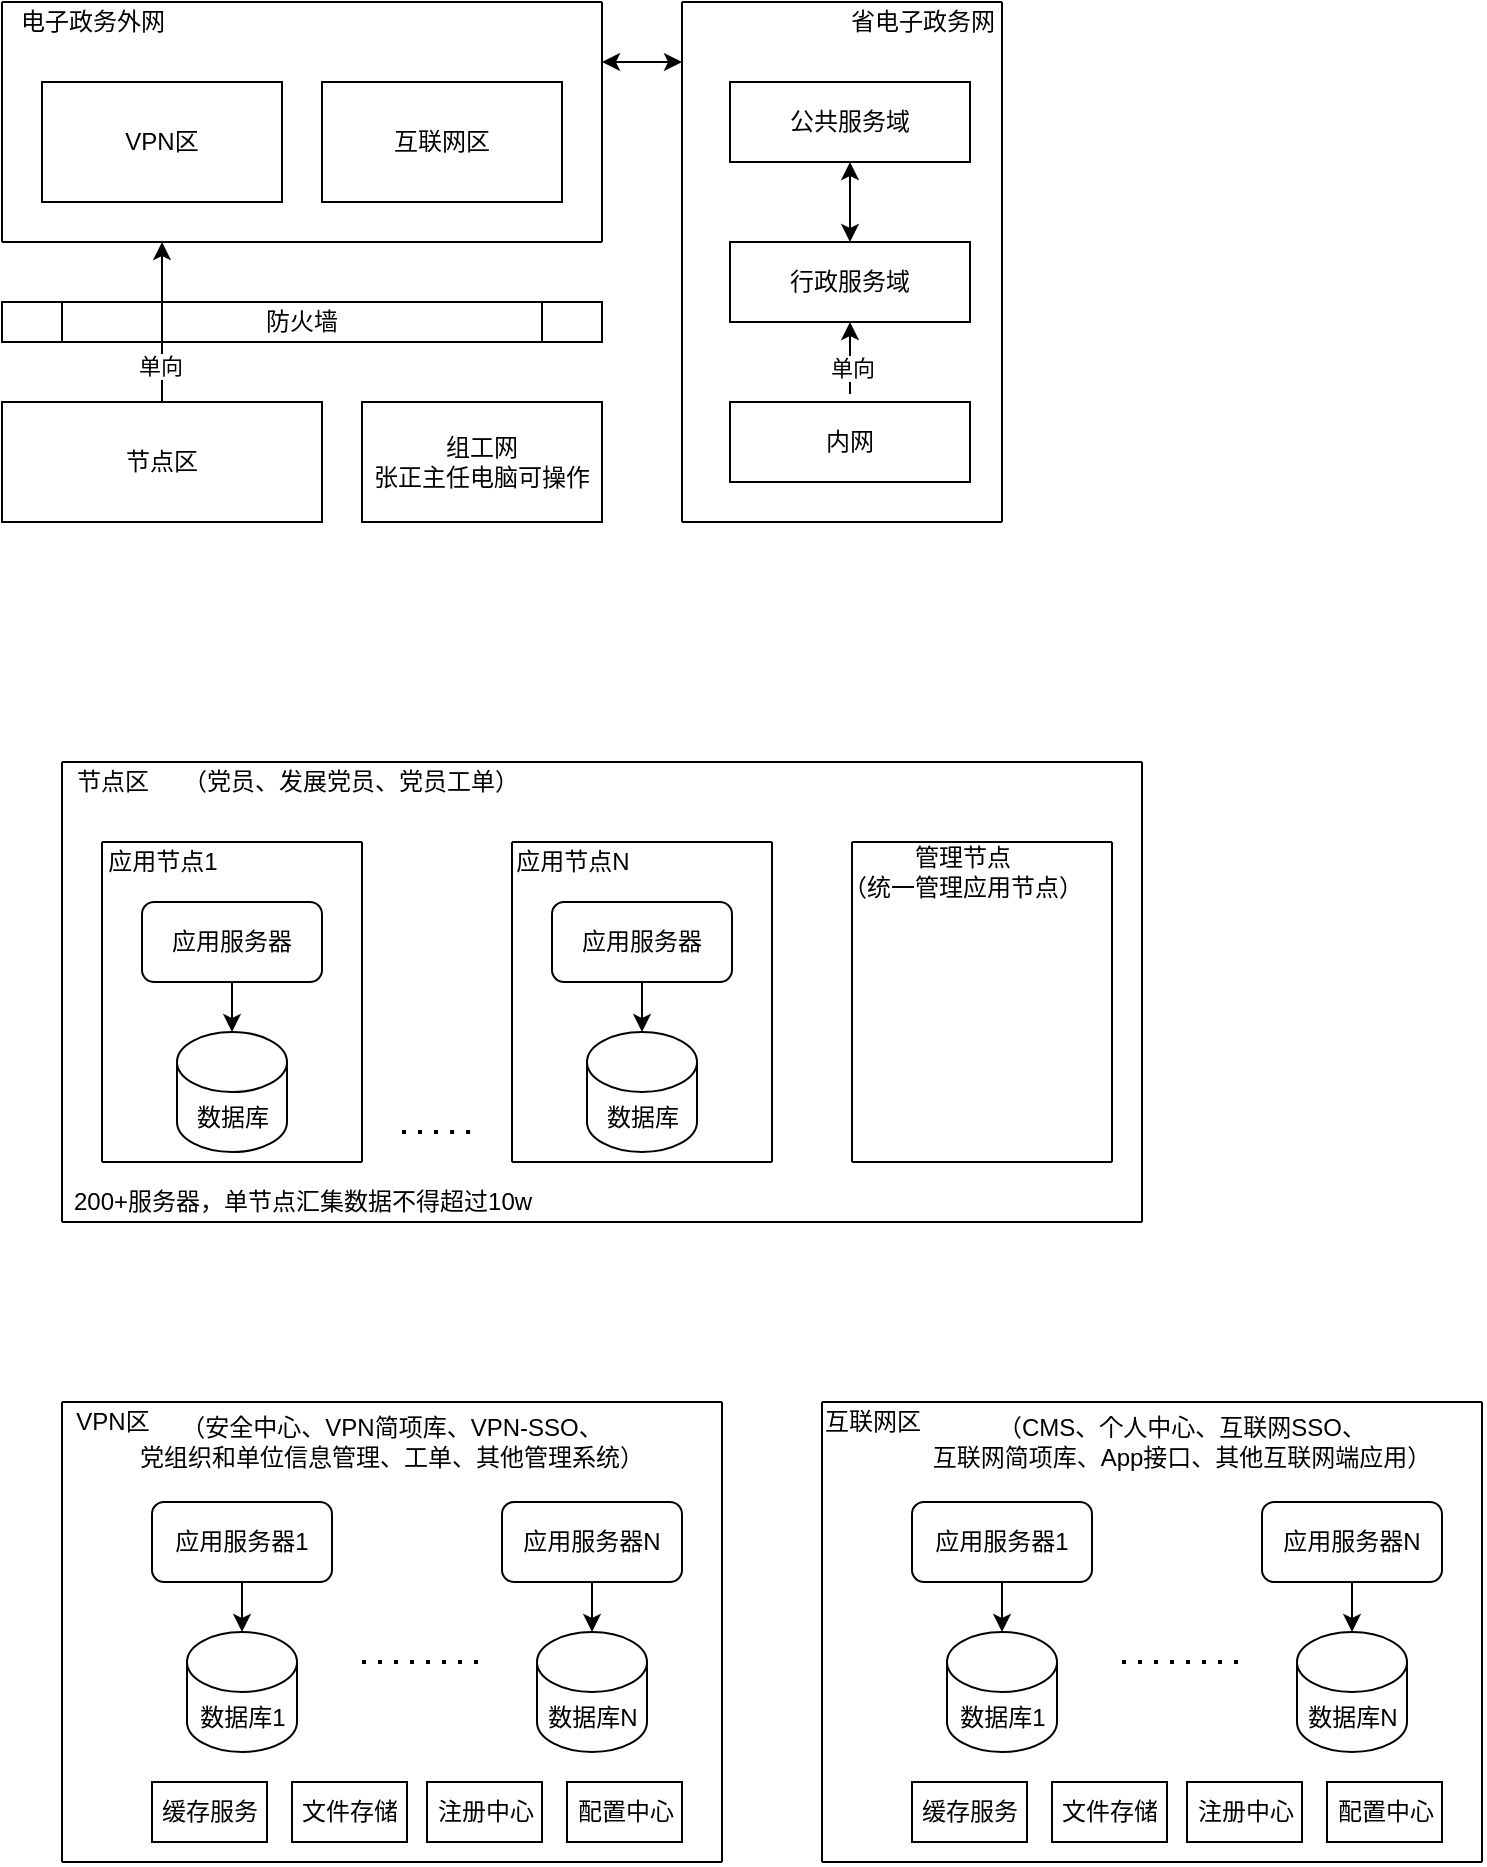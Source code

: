 <mxfile version="14.1.8" type="github">
  <diagram id="SYbEgcinNRKj9kmDJbq_" name="Page-1">
    <mxGraphModel dx="636" dy="356" grid="1" gridSize="10" guides="1" tooltips="1" connect="1" arrows="1" fold="1" page="1" pageScale="1" pageWidth="827" pageHeight="1169" math="0" shadow="0">
      <root>
        <mxCell id="0" />
        <mxCell id="1" parent="0" />
        <mxCell id="ao2a46Y-bcIXZqaaUjhU-2" value="VPN区" style="rounded=0;whiteSpace=wrap;html=1;" vertex="1" parent="1">
          <mxGeometry x="60" y="80" width="120" height="60" as="geometry" />
        </mxCell>
        <mxCell id="ao2a46Y-bcIXZqaaUjhU-3" value="互联网区" style="rounded=0;whiteSpace=wrap;html=1;" vertex="1" parent="1">
          <mxGeometry x="200" y="80" width="120" height="60" as="geometry" />
        </mxCell>
        <mxCell id="ao2a46Y-bcIXZqaaUjhU-4" value="节点区" style="rounded=0;whiteSpace=wrap;html=1;" vertex="1" parent="1">
          <mxGeometry x="40" y="240" width="160" height="60" as="geometry" />
        </mxCell>
        <mxCell id="ao2a46Y-bcIXZqaaUjhU-5" value="组工网&lt;br&gt;张正主任电脑可操作" style="rounded=0;whiteSpace=wrap;html=1;" vertex="1" parent="1">
          <mxGeometry x="220" y="240" width="120" height="60" as="geometry" />
        </mxCell>
        <mxCell id="ao2a46Y-bcIXZqaaUjhU-7" value="" style="endArrow=none;html=1;" edge="1" parent="1">
          <mxGeometry width="50" height="50" relative="1" as="geometry">
            <mxPoint x="40" y="160" as="sourcePoint" />
            <mxPoint x="40" y="40" as="targetPoint" />
          </mxGeometry>
        </mxCell>
        <mxCell id="ao2a46Y-bcIXZqaaUjhU-8" value="" style="endArrow=none;html=1;" edge="1" parent="1">
          <mxGeometry width="50" height="50" relative="1" as="geometry">
            <mxPoint x="40" y="160" as="sourcePoint" />
            <mxPoint x="340" y="160" as="targetPoint" />
          </mxGeometry>
        </mxCell>
        <mxCell id="ao2a46Y-bcIXZqaaUjhU-9" value="" style="endArrow=none;html=1;" edge="1" parent="1">
          <mxGeometry width="50" height="50" relative="1" as="geometry">
            <mxPoint x="40" y="40" as="sourcePoint" />
            <mxPoint x="340" y="40" as="targetPoint" />
          </mxGeometry>
        </mxCell>
        <mxCell id="ao2a46Y-bcIXZqaaUjhU-10" value="" style="endArrow=none;html=1;" edge="1" parent="1">
          <mxGeometry width="50" height="50" relative="1" as="geometry">
            <mxPoint x="340" y="160" as="sourcePoint" />
            <mxPoint x="340" y="40" as="targetPoint" />
          </mxGeometry>
        </mxCell>
        <mxCell id="ao2a46Y-bcIXZqaaUjhU-11" value="电子政务外网" style="text;html=1;align=center;verticalAlign=middle;resizable=0;points=[];autosize=1;" vertex="1" parent="1">
          <mxGeometry x="40" y="40" width="90" height="20" as="geometry" />
        </mxCell>
        <mxCell id="ao2a46Y-bcIXZqaaUjhU-12" value="防火墙" style="shape=process;whiteSpace=wrap;html=1;backgroundOutline=1;" vertex="1" parent="1">
          <mxGeometry x="40" y="190" width="300" height="20" as="geometry" />
        </mxCell>
        <mxCell id="ao2a46Y-bcIXZqaaUjhU-13" value="" style="endArrow=classic;html=1;exitX=0.5;exitY=0;exitDx=0;exitDy=0;" edge="1" parent="1" source="ao2a46Y-bcIXZqaaUjhU-4">
          <mxGeometry width="50" height="50" relative="1" as="geometry">
            <mxPoint x="250" y="210" as="sourcePoint" />
            <mxPoint x="120" y="160" as="targetPoint" />
          </mxGeometry>
        </mxCell>
        <mxCell id="ao2a46Y-bcIXZqaaUjhU-14" value="单向" style="edgeLabel;html=1;align=center;verticalAlign=middle;resizable=0;points=[];" vertex="1" connectable="0" parent="ao2a46Y-bcIXZqaaUjhU-13">
          <mxGeometry x="-0.543" y="1" relative="1" as="geometry">
            <mxPoint as="offset" />
          </mxGeometry>
        </mxCell>
        <mxCell id="ao2a46Y-bcIXZqaaUjhU-15" value="公共服务域" style="rounded=0;whiteSpace=wrap;html=1;" vertex="1" parent="1">
          <mxGeometry x="404" y="80" width="120" height="40" as="geometry" />
        </mxCell>
        <mxCell id="ao2a46Y-bcIXZqaaUjhU-16" value="行政服务域" style="rounded=0;whiteSpace=wrap;html=1;" vertex="1" parent="1">
          <mxGeometry x="404" y="160" width="120" height="40" as="geometry" />
        </mxCell>
        <mxCell id="ao2a46Y-bcIXZqaaUjhU-17" value="内网" style="rounded=0;whiteSpace=wrap;html=1;" vertex="1" parent="1">
          <mxGeometry x="404" y="240" width="120" height="40" as="geometry" />
        </mxCell>
        <mxCell id="ao2a46Y-bcIXZqaaUjhU-19" value="" style="endArrow=none;html=1;" edge="1" parent="1">
          <mxGeometry width="50" height="50" relative="1" as="geometry">
            <mxPoint x="380" y="300" as="sourcePoint" />
            <mxPoint x="380" y="40" as="targetPoint" />
          </mxGeometry>
        </mxCell>
        <mxCell id="ao2a46Y-bcIXZqaaUjhU-20" value="" style="endArrow=none;html=1;" edge="1" parent="1">
          <mxGeometry width="50" height="50" relative="1" as="geometry">
            <mxPoint x="540" y="300" as="sourcePoint" />
            <mxPoint x="540" y="40" as="targetPoint" />
          </mxGeometry>
        </mxCell>
        <mxCell id="ao2a46Y-bcIXZqaaUjhU-21" value="" style="endArrow=classic;startArrow=classic;html=1;entryX=0.5;entryY=1;entryDx=0;entryDy=0;" edge="1" parent="1" source="ao2a46Y-bcIXZqaaUjhU-16" target="ao2a46Y-bcIXZqaaUjhU-15">
          <mxGeometry width="50" height="50" relative="1" as="geometry">
            <mxPoint x="290" y="200" as="sourcePoint" />
            <mxPoint x="340" y="150" as="targetPoint" />
          </mxGeometry>
        </mxCell>
        <mxCell id="ao2a46Y-bcIXZqaaUjhU-22" value="" style="endArrow=classic;html=1;entryX=0.5;entryY=1;entryDx=0;entryDy=0;" edge="1" parent="1" target="ao2a46Y-bcIXZqaaUjhU-16">
          <mxGeometry width="50" height="50" relative="1" as="geometry">
            <mxPoint x="464" y="236" as="sourcePoint" />
            <mxPoint x="340" y="150" as="targetPoint" />
          </mxGeometry>
        </mxCell>
        <mxCell id="ao2a46Y-bcIXZqaaUjhU-23" value="单向" style="edgeLabel;html=1;align=center;verticalAlign=middle;resizable=0;points=[];" vertex="1" connectable="0" parent="ao2a46Y-bcIXZqaaUjhU-22">
          <mxGeometry x="-0.27" y="-1" relative="1" as="geometry">
            <mxPoint as="offset" />
          </mxGeometry>
        </mxCell>
        <mxCell id="ao2a46Y-bcIXZqaaUjhU-24" value="" style="endArrow=none;html=1;" edge="1" parent="1">
          <mxGeometry width="50" height="50" relative="1" as="geometry">
            <mxPoint x="380" y="300" as="sourcePoint" />
            <mxPoint x="540" y="300" as="targetPoint" />
          </mxGeometry>
        </mxCell>
        <mxCell id="ao2a46Y-bcIXZqaaUjhU-25" value="" style="endArrow=none;html=1;" edge="1" parent="1">
          <mxGeometry width="50" height="50" relative="1" as="geometry">
            <mxPoint x="380" y="40" as="sourcePoint" />
            <mxPoint x="540" y="40" as="targetPoint" />
          </mxGeometry>
        </mxCell>
        <mxCell id="ao2a46Y-bcIXZqaaUjhU-26" value="省电子政务网" style="text;html=1;align=center;verticalAlign=middle;resizable=0;points=[];autosize=1;" vertex="1" parent="1">
          <mxGeometry x="455" y="40" width="90" height="20" as="geometry" />
        </mxCell>
        <mxCell id="ao2a46Y-bcIXZqaaUjhU-27" value="" style="endArrow=classic;startArrow=classic;html=1;" edge="1" parent="1">
          <mxGeometry width="50" height="50" relative="1" as="geometry">
            <mxPoint x="340" y="70" as="sourcePoint" />
            <mxPoint x="380" y="70" as="targetPoint" />
          </mxGeometry>
        </mxCell>
        <mxCell id="ao2a46Y-bcIXZqaaUjhU-29" value="应用服务器" style="rounded=1;whiteSpace=wrap;html=1;" vertex="1" parent="1">
          <mxGeometry x="110" y="490" width="90" height="40" as="geometry" />
        </mxCell>
        <mxCell id="ao2a46Y-bcIXZqaaUjhU-33" value="数据库" style="shape=cylinder3;whiteSpace=wrap;html=1;boundedLbl=1;backgroundOutline=1;size=15;" vertex="1" parent="1">
          <mxGeometry x="127.5" y="555" width="55" height="60" as="geometry" />
        </mxCell>
        <mxCell id="ao2a46Y-bcIXZqaaUjhU-34" value="" style="endArrow=classic;html=1;exitX=0.5;exitY=1;exitDx=0;exitDy=0;" edge="1" parent="1" source="ao2a46Y-bcIXZqaaUjhU-29" target="ao2a46Y-bcIXZqaaUjhU-33">
          <mxGeometry width="50" height="50" relative="1" as="geometry">
            <mxPoint x="290" y="540" as="sourcePoint" />
            <mxPoint x="340" y="490" as="targetPoint" />
          </mxGeometry>
        </mxCell>
        <mxCell id="ao2a46Y-bcIXZqaaUjhU-35" value="" style="endArrow=none;html=1;" edge="1" parent="1">
          <mxGeometry width="50" height="50" relative="1" as="geometry">
            <mxPoint x="90" y="620" as="sourcePoint" />
            <mxPoint x="90" y="460" as="targetPoint" />
          </mxGeometry>
        </mxCell>
        <mxCell id="ao2a46Y-bcIXZqaaUjhU-36" value="" style="endArrow=none;html=1;" edge="1" parent="1">
          <mxGeometry width="50" height="50" relative="1" as="geometry">
            <mxPoint x="90" y="460" as="sourcePoint" />
            <mxPoint x="220" y="460" as="targetPoint" />
          </mxGeometry>
        </mxCell>
        <mxCell id="ao2a46Y-bcIXZqaaUjhU-37" value="" style="endArrow=none;html=1;" edge="1" parent="1">
          <mxGeometry width="50" height="50" relative="1" as="geometry">
            <mxPoint x="220" y="620" as="sourcePoint" />
            <mxPoint x="220" y="460" as="targetPoint" />
          </mxGeometry>
        </mxCell>
        <mxCell id="ao2a46Y-bcIXZqaaUjhU-38" value="" style="endArrow=none;html=1;" edge="1" parent="1">
          <mxGeometry width="50" height="50" relative="1" as="geometry">
            <mxPoint x="90" y="620" as="sourcePoint" />
            <mxPoint x="220" y="620" as="targetPoint" />
          </mxGeometry>
        </mxCell>
        <mxCell id="ao2a46Y-bcIXZqaaUjhU-39" value="应用节点1" style="text;html=1;align=center;verticalAlign=middle;resizable=0;points=[];autosize=1;" vertex="1" parent="1">
          <mxGeometry x="85" y="460" width="70" height="20" as="geometry" />
        </mxCell>
        <mxCell id="ao2a46Y-bcIXZqaaUjhU-40" value="应用服务器" style="rounded=1;whiteSpace=wrap;html=1;" vertex="1" parent="1">
          <mxGeometry x="315" y="490" width="90" height="40" as="geometry" />
        </mxCell>
        <mxCell id="ao2a46Y-bcIXZqaaUjhU-41" value="数据库" style="shape=cylinder3;whiteSpace=wrap;html=1;boundedLbl=1;backgroundOutline=1;size=15;" vertex="1" parent="1">
          <mxGeometry x="332.5" y="555" width="55" height="60" as="geometry" />
        </mxCell>
        <mxCell id="ao2a46Y-bcIXZqaaUjhU-42" value="" style="endArrow=classic;html=1;exitX=0.5;exitY=1;exitDx=0;exitDy=0;" edge="1" parent="1" source="ao2a46Y-bcIXZqaaUjhU-40" target="ao2a46Y-bcIXZqaaUjhU-41">
          <mxGeometry width="50" height="50" relative="1" as="geometry">
            <mxPoint x="495" y="540" as="sourcePoint" />
            <mxPoint x="545" y="490" as="targetPoint" />
          </mxGeometry>
        </mxCell>
        <mxCell id="ao2a46Y-bcIXZqaaUjhU-43" value="" style="endArrow=none;html=1;" edge="1" parent="1">
          <mxGeometry width="50" height="50" relative="1" as="geometry">
            <mxPoint x="295" y="620" as="sourcePoint" />
            <mxPoint x="295" y="460" as="targetPoint" />
          </mxGeometry>
        </mxCell>
        <mxCell id="ao2a46Y-bcIXZqaaUjhU-44" value="" style="endArrow=none;html=1;" edge="1" parent="1">
          <mxGeometry width="50" height="50" relative="1" as="geometry">
            <mxPoint x="295" y="460" as="sourcePoint" />
            <mxPoint x="425" y="460" as="targetPoint" />
          </mxGeometry>
        </mxCell>
        <mxCell id="ao2a46Y-bcIXZqaaUjhU-45" value="" style="endArrow=none;html=1;" edge="1" parent="1">
          <mxGeometry width="50" height="50" relative="1" as="geometry">
            <mxPoint x="425" y="620" as="sourcePoint" />
            <mxPoint x="425" y="460" as="targetPoint" />
          </mxGeometry>
        </mxCell>
        <mxCell id="ao2a46Y-bcIXZqaaUjhU-46" value="" style="endArrow=none;html=1;" edge="1" parent="1">
          <mxGeometry width="50" height="50" relative="1" as="geometry">
            <mxPoint x="295" y="620" as="sourcePoint" />
            <mxPoint x="425" y="620" as="targetPoint" />
          </mxGeometry>
        </mxCell>
        <mxCell id="ao2a46Y-bcIXZqaaUjhU-47" value="应用节点N" style="text;html=1;align=center;verticalAlign=middle;resizable=0;points=[];autosize=1;" vertex="1" parent="1">
          <mxGeometry x="290" y="460" width="70" height="20" as="geometry" />
        </mxCell>
        <mxCell id="ao2a46Y-bcIXZqaaUjhU-48" value="" style="endArrow=none;dashed=1;html=1;dashPattern=1 3;strokeWidth=2;" edge="1" parent="1">
          <mxGeometry width="50" height="50" relative="1" as="geometry">
            <mxPoint x="240" y="605" as="sourcePoint" />
            <mxPoint x="280" y="605" as="targetPoint" />
            <Array as="points">
              <mxPoint x="270" y="605" />
            </Array>
          </mxGeometry>
        </mxCell>
        <mxCell id="ao2a46Y-bcIXZqaaUjhU-49" value="" style="endArrow=none;html=1;" edge="1" parent="1">
          <mxGeometry width="50" height="50" relative="1" as="geometry">
            <mxPoint x="70" y="650" as="sourcePoint" />
            <mxPoint x="70" y="420" as="targetPoint" />
          </mxGeometry>
        </mxCell>
        <mxCell id="ao2a46Y-bcIXZqaaUjhU-50" value="" style="endArrow=none;html=1;" edge="1" parent="1">
          <mxGeometry width="50" height="50" relative="1" as="geometry">
            <mxPoint x="70" y="650" as="sourcePoint" />
            <mxPoint x="610" y="650" as="targetPoint" />
          </mxGeometry>
        </mxCell>
        <mxCell id="ao2a46Y-bcIXZqaaUjhU-51" value="" style="endArrow=none;html=1;" edge="1" parent="1">
          <mxGeometry width="50" height="50" relative="1" as="geometry">
            <mxPoint x="610" y="650" as="sourcePoint" />
            <mxPoint x="610" y="420" as="targetPoint" />
          </mxGeometry>
        </mxCell>
        <mxCell id="ao2a46Y-bcIXZqaaUjhU-52" value="" style="endArrow=none;html=1;" edge="1" parent="1">
          <mxGeometry width="50" height="50" relative="1" as="geometry">
            <mxPoint x="70" y="420" as="sourcePoint" />
            <mxPoint x="610" y="420" as="targetPoint" />
          </mxGeometry>
        </mxCell>
        <mxCell id="ao2a46Y-bcIXZqaaUjhU-53" value="节点区" style="text;html=1;align=center;verticalAlign=middle;resizable=0;points=[];autosize=1;" vertex="1" parent="1">
          <mxGeometry x="70" y="420" width="50" height="20" as="geometry" />
        </mxCell>
        <mxCell id="ao2a46Y-bcIXZqaaUjhU-54" value="（党员、发展党员、党员工单）" style="text;html=1;strokeColor=none;fillColor=none;align=center;verticalAlign=middle;whiteSpace=wrap;rounded=0;" vertex="1" parent="1">
          <mxGeometry x="127.5" y="420" width="172.5" height="20" as="geometry" />
        </mxCell>
        <mxCell id="ao2a46Y-bcIXZqaaUjhU-58" value="" style="endArrow=none;html=1;" edge="1" parent="1">
          <mxGeometry width="50" height="50" relative="1" as="geometry">
            <mxPoint x="465" y="620" as="sourcePoint" />
            <mxPoint x="465" y="460" as="targetPoint" />
          </mxGeometry>
        </mxCell>
        <mxCell id="ao2a46Y-bcIXZqaaUjhU-59" value="" style="endArrow=none;html=1;" edge="1" parent="1">
          <mxGeometry width="50" height="50" relative="1" as="geometry">
            <mxPoint x="465" y="460" as="sourcePoint" />
            <mxPoint x="595" y="460" as="targetPoint" />
          </mxGeometry>
        </mxCell>
        <mxCell id="ao2a46Y-bcIXZqaaUjhU-60" value="" style="endArrow=none;html=1;" edge="1" parent="1">
          <mxGeometry width="50" height="50" relative="1" as="geometry">
            <mxPoint x="595" y="620" as="sourcePoint" />
            <mxPoint x="595" y="460" as="targetPoint" />
          </mxGeometry>
        </mxCell>
        <mxCell id="ao2a46Y-bcIXZqaaUjhU-61" value="" style="endArrow=none;html=1;" edge="1" parent="1">
          <mxGeometry width="50" height="50" relative="1" as="geometry">
            <mxPoint x="465" y="620" as="sourcePoint" />
            <mxPoint x="595" y="620" as="targetPoint" />
          </mxGeometry>
        </mxCell>
        <mxCell id="ao2a46Y-bcIXZqaaUjhU-62" value="管理节点&lt;br&gt;（统一管理应用节点）" style="text;html=1;align=center;verticalAlign=middle;resizable=0;points=[];autosize=1;" vertex="1" parent="1">
          <mxGeometry x="450" y="460" width="140" height="30" as="geometry" />
        </mxCell>
        <mxCell id="ao2a46Y-bcIXZqaaUjhU-63" value="200+服务器，单节点汇集数据不得超过10w" style="text;html=1;align=center;verticalAlign=middle;resizable=0;points=[];autosize=1;" vertex="1" parent="1">
          <mxGeometry x="70" y="630" width="240" height="20" as="geometry" />
        </mxCell>
        <mxCell id="ao2a46Y-bcIXZqaaUjhU-64" value="应用服务器1" style="rounded=1;whiteSpace=wrap;html=1;" vertex="1" parent="1">
          <mxGeometry x="115" y="790" width="90" height="40" as="geometry" />
        </mxCell>
        <mxCell id="ao2a46Y-bcIXZqaaUjhU-65" value="数据库1" style="shape=cylinder3;whiteSpace=wrap;html=1;boundedLbl=1;backgroundOutline=1;size=15;" vertex="1" parent="1">
          <mxGeometry x="132.5" y="855" width="55" height="60" as="geometry" />
        </mxCell>
        <mxCell id="ao2a46Y-bcIXZqaaUjhU-66" value="" style="endArrow=classic;html=1;exitX=0.5;exitY=1;exitDx=0;exitDy=0;" edge="1" parent="1" source="ao2a46Y-bcIXZqaaUjhU-64" target="ao2a46Y-bcIXZqaaUjhU-65">
          <mxGeometry width="50" height="50" relative="1" as="geometry">
            <mxPoint x="295" y="840" as="sourcePoint" />
            <mxPoint x="345" y="790" as="targetPoint" />
          </mxGeometry>
        </mxCell>
        <mxCell id="ao2a46Y-bcIXZqaaUjhU-72" value="应用服务器N" style="rounded=1;whiteSpace=wrap;html=1;" vertex="1" parent="1">
          <mxGeometry x="290" y="790" width="90" height="40" as="geometry" />
        </mxCell>
        <mxCell id="ao2a46Y-bcIXZqaaUjhU-73" value="数据库N" style="shape=cylinder3;whiteSpace=wrap;html=1;boundedLbl=1;backgroundOutline=1;size=15;" vertex="1" parent="1">
          <mxGeometry x="307.5" y="855" width="55" height="60" as="geometry" />
        </mxCell>
        <mxCell id="ao2a46Y-bcIXZqaaUjhU-74" value="" style="endArrow=classic;html=1;exitX=0.5;exitY=1;exitDx=0;exitDy=0;" edge="1" parent="1" source="ao2a46Y-bcIXZqaaUjhU-72" target="ao2a46Y-bcIXZqaaUjhU-73">
          <mxGeometry width="50" height="50" relative="1" as="geometry">
            <mxPoint x="470" y="840" as="sourcePoint" />
            <mxPoint x="520" y="790" as="targetPoint" />
          </mxGeometry>
        </mxCell>
        <mxCell id="ao2a46Y-bcIXZqaaUjhU-81" value="" style="endArrow=none;html=1;" edge="1" parent="1">
          <mxGeometry width="50" height="50" relative="1" as="geometry">
            <mxPoint x="70" y="970" as="sourcePoint" />
            <mxPoint x="70" y="740" as="targetPoint" />
          </mxGeometry>
        </mxCell>
        <mxCell id="ao2a46Y-bcIXZqaaUjhU-82" value="" style="endArrow=none;html=1;" edge="1" parent="1">
          <mxGeometry width="50" height="50" relative="1" as="geometry">
            <mxPoint x="70" y="970" as="sourcePoint" />
            <mxPoint x="400" y="970" as="targetPoint" />
          </mxGeometry>
        </mxCell>
        <mxCell id="ao2a46Y-bcIXZqaaUjhU-83" value="" style="endArrow=none;html=1;" edge="1" parent="1">
          <mxGeometry width="50" height="50" relative="1" as="geometry">
            <mxPoint x="400" y="970" as="sourcePoint" />
            <mxPoint x="400" y="740" as="targetPoint" />
          </mxGeometry>
        </mxCell>
        <mxCell id="ao2a46Y-bcIXZqaaUjhU-84" value="" style="endArrow=none;html=1;" edge="1" parent="1">
          <mxGeometry width="50" height="50" relative="1" as="geometry">
            <mxPoint x="70" y="740" as="sourcePoint" />
            <mxPoint x="400" y="740" as="targetPoint" />
          </mxGeometry>
        </mxCell>
        <mxCell id="ao2a46Y-bcIXZqaaUjhU-85" value="VPN区" style="text;html=1;align=center;verticalAlign=middle;resizable=0;points=[];autosize=1;" vertex="1" parent="1">
          <mxGeometry x="70" y="740" width="50" height="20" as="geometry" />
        </mxCell>
        <mxCell id="ao2a46Y-bcIXZqaaUjhU-86" value="（安全中心、VPN简项库、VPN-SSO、&lt;br&gt;党组织和单位信息管理、工单、其他管理系统）" style="text;html=1;strokeColor=none;fillColor=none;align=center;verticalAlign=middle;whiteSpace=wrap;rounded=0;" vertex="1" parent="1">
          <mxGeometry x="100" y="750" width="270" height="20" as="geometry" />
        </mxCell>
        <mxCell id="ao2a46Y-bcIXZqaaUjhU-93" value="" style="endArrow=none;dashed=1;html=1;dashPattern=1 3;strokeWidth=2;" edge="1" parent="1">
          <mxGeometry width="50" height="50" relative="1" as="geometry">
            <mxPoint x="220" y="870" as="sourcePoint" />
            <mxPoint x="280" y="870" as="targetPoint" />
          </mxGeometry>
        </mxCell>
        <mxCell id="ao2a46Y-bcIXZqaaUjhU-94" value="缓存服务" style="rounded=0;whiteSpace=wrap;html=1;" vertex="1" parent="1">
          <mxGeometry x="115" y="930" width="57.5" height="30" as="geometry" />
        </mxCell>
        <mxCell id="ao2a46Y-bcIXZqaaUjhU-95" value="文件存储" style="rounded=0;whiteSpace=wrap;html=1;" vertex="1" parent="1">
          <mxGeometry x="185" y="930" width="57.5" height="30" as="geometry" />
        </mxCell>
        <mxCell id="ao2a46Y-bcIXZqaaUjhU-96" value="注册中心" style="rounded=0;whiteSpace=wrap;html=1;" vertex="1" parent="1">
          <mxGeometry x="252.5" y="930" width="57.5" height="30" as="geometry" />
        </mxCell>
        <mxCell id="ao2a46Y-bcIXZqaaUjhU-97" value="配置中心" style="rounded=0;whiteSpace=wrap;html=1;" vertex="1" parent="1">
          <mxGeometry x="322.5" y="930" width="57.5" height="30" as="geometry" />
        </mxCell>
        <mxCell id="ao2a46Y-bcIXZqaaUjhU-98" value="应用服务器1" style="rounded=1;whiteSpace=wrap;html=1;" vertex="1" parent="1">
          <mxGeometry x="495" y="790" width="90" height="40" as="geometry" />
        </mxCell>
        <mxCell id="ao2a46Y-bcIXZqaaUjhU-99" value="数据库1" style="shape=cylinder3;whiteSpace=wrap;html=1;boundedLbl=1;backgroundOutline=1;size=15;" vertex="1" parent="1">
          <mxGeometry x="512.5" y="855" width="55" height="60" as="geometry" />
        </mxCell>
        <mxCell id="ao2a46Y-bcIXZqaaUjhU-100" value="" style="endArrow=classic;html=1;exitX=0.5;exitY=1;exitDx=0;exitDy=0;" edge="1" parent="1" source="ao2a46Y-bcIXZqaaUjhU-98" target="ao2a46Y-bcIXZqaaUjhU-99">
          <mxGeometry width="50" height="50" relative="1" as="geometry">
            <mxPoint x="675" y="840" as="sourcePoint" />
            <mxPoint x="725" y="790" as="targetPoint" />
          </mxGeometry>
        </mxCell>
        <mxCell id="ao2a46Y-bcIXZqaaUjhU-101" value="应用服务器N" style="rounded=1;whiteSpace=wrap;html=1;" vertex="1" parent="1">
          <mxGeometry x="670" y="790" width="90" height="40" as="geometry" />
        </mxCell>
        <mxCell id="ao2a46Y-bcIXZqaaUjhU-102" value="数据库N" style="shape=cylinder3;whiteSpace=wrap;html=1;boundedLbl=1;backgroundOutline=1;size=15;" vertex="1" parent="1">
          <mxGeometry x="687.5" y="855" width="55" height="60" as="geometry" />
        </mxCell>
        <mxCell id="ao2a46Y-bcIXZqaaUjhU-103" value="" style="endArrow=classic;html=1;exitX=0.5;exitY=1;exitDx=0;exitDy=0;" edge="1" parent="1" source="ao2a46Y-bcIXZqaaUjhU-101" target="ao2a46Y-bcIXZqaaUjhU-102">
          <mxGeometry width="50" height="50" relative="1" as="geometry">
            <mxPoint x="850" y="840" as="sourcePoint" />
            <mxPoint x="900" y="790" as="targetPoint" />
          </mxGeometry>
        </mxCell>
        <mxCell id="ao2a46Y-bcIXZqaaUjhU-104" value="" style="endArrow=none;html=1;" edge="1" parent="1">
          <mxGeometry width="50" height="50" relative="1" as="geometry">
            <mxPoint x="450" y="970" as="sourcePoint" />
            <mxPoint x="450" y="740" as="targetPoint" />
          </mxGeometry>
        </mxCell>
        <mxCell id="ao2a46Y-bcIXZqaaUjhU-105" value="" style="endArrow=none;html=1;" edge="1" parent="1">
          <mxGeometry width="50" height="50" relative="1" as="geometry">
            <mxPoint x="450" y="970" as="sourcePoint" />
            <mxPoint x="780" y="970" as="targetPoint" />
          </mxGeometry>
        </mxCell>
        <mxCell id="ao2a46Y-bcIXZqaaUjhU-106" value="" style="endArrow=none;html=1;" edge="1" parent="1">
          <mxGeometry width="50" height="50" relative="1" as="geometry">
            <mxPoint x="780" y="970" as="sourcePoint" />
            <mxPoint x="780" y="740" as="targetPoint" />
          </mxGeometry>
        </mxCell>
        <mxCell id="ao2a46Y-bcIXZqaaUjhU-107" value="" style="endArrow=none;html=1;" edge="1" parent="1">
          <mxGeometry width="50" height="50" relative="1" as="geometry">
            <mxPoint x="450" y="740" as="sourcePoint" />
            <mxPoint x="780" y="740" as="targetPoint" />
          </mxGeometry>
        </mxCell>
        <mxCell id="ao2a46Y-bcIXZqaaUjhU-108" value="互联网区" style="text;html=1;align=center;verticalAlign=middle;resizable=0;points=[];autosize=1;" vertex="1" parent="1">
          <mxGeometry x="445" y="740" width="60" height="20" as="geometry" />
        </mxCell>
        <mxCell id="ao2a46Y-bcIXZqaaUjhU-109" value="（CMS、个人中心、互联网SSO、&lt;br&gt;互联网简项库、App接口、其他互联网端应用）" style="text;html=1;strokeColor=none;fillColor=none;align=center;verticalAlign=middle;whiteSpace=wrap;rounded=0;" vertex="1" parent="1">
          <mxGeometry x="500" y="755" width="260" height="10" as="geometry" />
        </mxCell>
        <mxCell id="ao2a46Y-bcIXZqaaUjhU-110" value="" style="endArrow=none;dashed=1;html=1;dashPattern=1 3;strokeWidth=2;" edge="1" parent="1">
          <mxGeometry width="50" height="50" relative="1" as="geometry">
            <mxPoint x="600" y="870" as="sourcePoint" />
            <mxPoint x="660" y="870" as="targetPoint" />
          </mxGeometry>
        </mxCell>
        <mxCell id="ao2a46Y-bcIXZqaaUjhU-111" value="缓存服务" style="rounded=0;whiteSpace=wrap;html=1;" vertex="1" parent="1">
          <mxGeometry x="495" y="930" width="57.5" height="30" as="geometry" />
        </mxCell>
        <mxCell id="ao2a46Y-bcIXZqaaUjhU-112" value="文件存储" style="rounded=0;whiteSpace=wrap;html=1;" vertex="1" parent="1">
          <mxGeometry x="565" y="930" width="57.5" height="30" as="geometry" />
        </mxCell>
        <mxCell id="ao2a46Y-bcIXZqaaUjhU-113" value="注册中心" style="rounded=0;whiteSpace=wrap;html=1;" vertex="1" parent="1">
          <mxGeometry x="632.5" y="930" width="57.5" height="30" as="geometry" />
        </mxCell>
        <mxCell id="ao2a46Y-bcIXZqaaUjhU-114" value="配置中心" style="rounded=0;whiteSpace=wrap;html=1;" vertex="1" parent="1">
          <mxGeometry x="702.5" y="930" width="57.5" height="30" as="geometry" />
        </mxCell>
      </root>
    </mxGraphModel>
  </diagram>
</mxfile>
